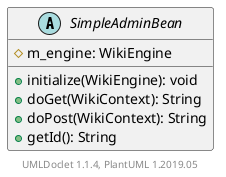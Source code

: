 @startuml

    abstract class SimpleAdminBean [[SimpleAdminBean.html]] {
        #m_engine: WikiEngine
        +initialize(WikiEngine): void
        +doGet(WikiContext): String
        +doPost(WikiContext): String
        +getId(): String
    }


    center footer UMLDoclet 1.1.4, PlantUML 1.2019.05
@enduml
